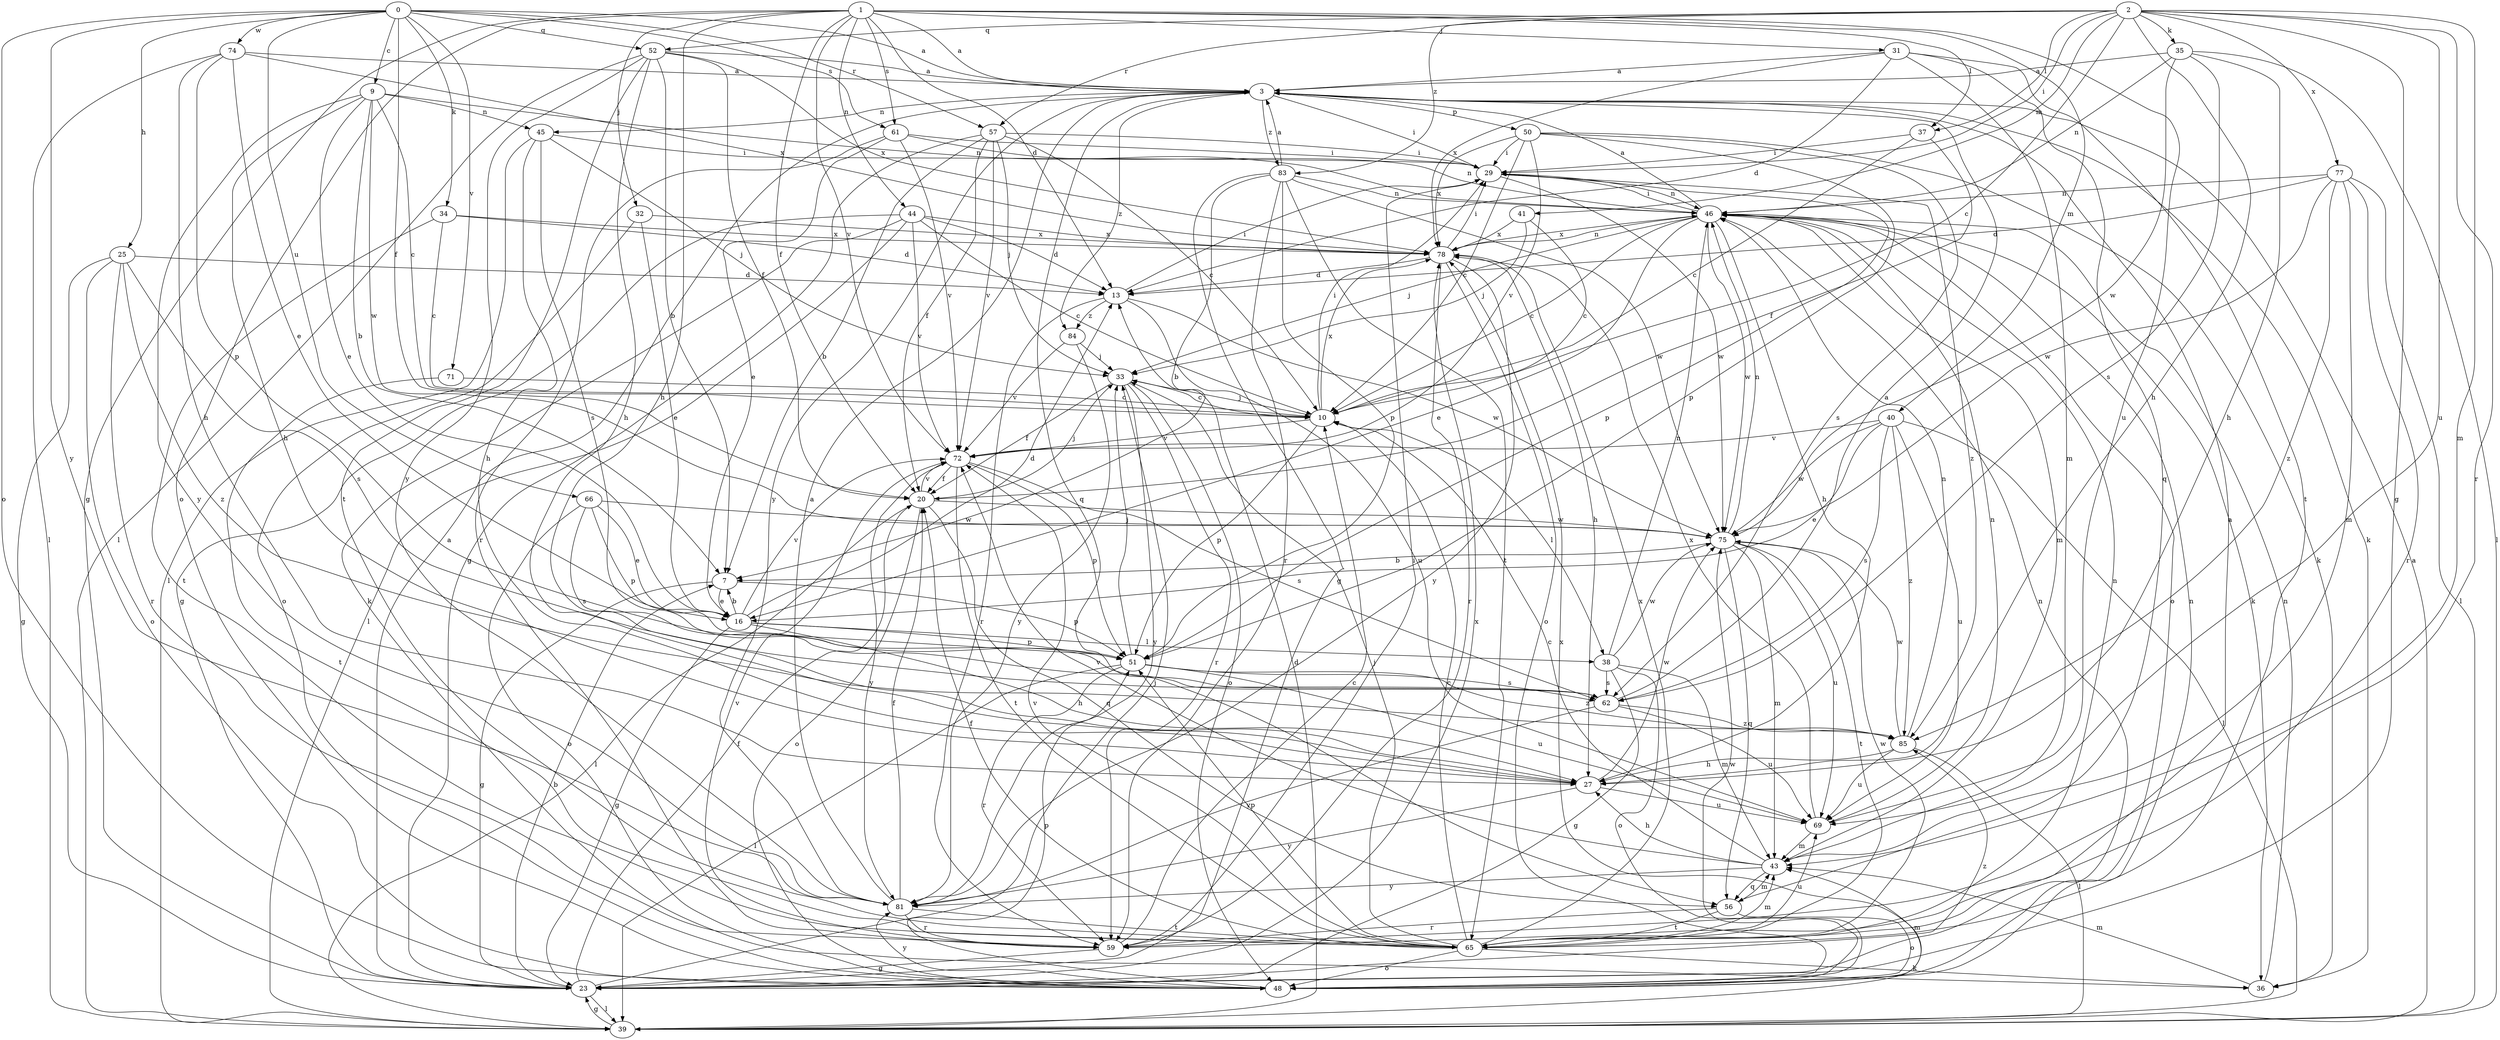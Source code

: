 strict digraph  {
0;
1;
2;
3;
7;
9;
10;
13;
16;
20;
23;
25;
27;
29;
31;
32;
33;
34;
35;
36;
37;
38;
39;
40;
41;
43;
44;
45;
46;
48;
50;
51;
52;
56;
57;
59;
61;
62;
65;
66;
69;
71;
72;
74;
75;
77;
78;
81;
83;
84;
85;
0 -> 3  [label=a];
0 -> 9  [label=c];
0 -> 20  [label=f];
0 -> 25  [label=h];
0 -> 34  [label=k];
0 -> 48  [label=o];
0 -> 52  [label=q];
0 -> 57  [label=r];
0 -> 61  [label=s];
0 -> 66  [label=u];
0 -> 71  [label=v];
0 -> 74  [label=w];
0 -> 81  [label=y];
1 -> 3  [label=a];
1 -> 13  [label=d];
1 -> 20  [label=f];
1 -> 23  [label=g];
1 -> 27  [label=h];
1 -> 31  [label=j];
1 -> 32  [label=j];
1 -> 37  [label=l];
1 -> 40  [label=m];
1 -> 44  [label=n];
1 -> 48  [label=o];
1 -> 61  [label=s];
1 -> 69  [label=u];
1 -> 72  [label=v];
2 -> 10  [label=c];
2 -> 23  [label=g];
2 -> 27  [label=h];
2 -> 29  [label=i];
2 -> 35  [label=k];
2 -> 37  [label=l];
2 -> 41  [label=m];
2 -> 43  [label=m];
2 -> 52  [label=q];
2 -> 57  [label=r];
2 -> 59  [label=r];
2 -> 69  [label=u];
2 -> 77  [label=x];
2 -> 83  [label=z];
3 -> 29  [label=i];
3 -> 36  [label=k];
3 -> 45  [label=n];
3 -> 50  [label=p];
3 -> 56  [label=q];
3 -> 81  [label=y];
3 -> 83  [label=z];
3 -> 84  [label=z];
7 -> 16  [label=e];
7 -> 23  [label=g];
7 -> 51  [label=p];
9 -> 7  [label=b];
9 -> 10  [label=c];
9 -> 16  [label=e];
9 -> 27  [label=h];
9 -> 45  [label=n];
9 -> 46  [label=n];
9 -> 75  [label=w];
9 -> 81  [label=y];
10 -> 29  [label=i];
10 -> 33  [label=j];
10 -> 38  [label=l];
10 -> 51  [label=p];
10 -> 72  [label=v];
10 -> 78  [label=x];
13 -> 29  [label=i];
13 -> 59  [label=r];
13 -> 69  [label=u];
13 -> 75  [label=w];
13 -> 84  [label=z];
16 -> 7  [label=b];
16 -> 13  [label=d];
16 -> 23  [label=g];
16 -> 27  [label=h];
16 -> 38  [label=l];
16 -> 51  [label=p];
16 -> 72  [label=v];
20 -> 33  [label=j];
20 -> 39  [label=l];
20 -> 48  [label=o];
20 -> 56  [label=q];
20 -> 72  [label=v];
20 -> 75  [label=w];
23 -> 3  [label=a];
23 -> 7  [label=b];
23 -> 20  [label=f];
23 -> 33  [label=j];
23 -> 39  [label=l];
23 -> 46  [label=n];
23 -> 78  [label=x];
23 -> 85  [label=z];
25 -> 13  [label=d];
25 -> 23  [label=g];
25 -> 48  [label=o];
25 -> 59  [label=r];
25 -> 62  [label=s];
25 -> 85  [label=z];
27 -> 69  [label=u];
27 -> 75  [label=w];
27 -> 81  [label=y];
29 -> 46  [label=n];
29 -> 51  [label=p];
29 -> 75  [label=w];
29 -> 85  [label=z];
31 -> 3  [label=a];
31 -> 13  [label=d];
31 -> 43  [label=m];
31 -> 56  [label=q];
31 -> 65  [label=t];
31 -> 78  [label=x];
32 -> 16  [label=e];
32 -> 48  [label=o];
32 -> 78  [label=x];
33 -> 10  [label=c];
33 -> 20  [label=f];
33 -> 48  [label=o];
33 -> 59  [label=r];
33 -> 81  [label=y];
34 -> 10  [label=c];
34 -> 13  [label=d];
34 -> 65  [label=t];
34 -> 78  [label=x];
35 -> 3  [label=a];
35 -> 27  [label=h];
35 -> 39  [label=l];
35 -> 46  [label=n];
35 -> 62  [label=s];
35 -> 75  [label=w];
36 -> 43  [label=m];
36 -> 46  [label=n];
37 -> 10  [label=c];
37 -> 20  [label=f];
37 -> 29  [label=i];
38 -> 23  [label=g];
38 -> 43  [label=m];
38 -> 46  [label=n];
38 -> 48  [label=o];
38 -> 62  [label=s];
38 -> 75  [label=w];
39 -> 3  [label=a];
39 -> 13  [label=d];
39 -> 23  [label=g];
39 -> 78  [label=x];
40 -> 16  [label=e];
40 -> 39  [label=l];
40 -> 62  [label=s];
40 -> 69  [label=u];
40 -> 72  [label=v];
40 -> 75  [label=w];
40 -> 85  [label=z];
41 -> 10  [label=c];
41 -> 33  [label=j];
41 -> 78  [label=x];
43 -> 10  [label=c];
43 -> 27  [label=h];
43 -> 56  [label=q];
43 -> 72  [label=v];
43 -> 81  [label=y];
44 -> 10  [label=c];
44 -> 13  [label=d];
44 -> 23  [label=g];
44 -> 36  [label=k];
44 -> 39  [label=l];
44 -> 72  [label=v];
44 -> 78  [label=x];
45 -> 27  [label=h];
45 -> 29  [label=i];
45 -> 33  [label=j];
45 -> 39  [label=l];
45 -> 62  [label=s];
46 -> 3  [label=a];
46 -> 10  [label=c];
46 -> 16  [label=e];
46 -> 27  [label=h];
46 -> 29  [label=i];
46 -> 33  [label=j];
46 -> 36  [label=k];
46 -> 43  [label=m];
46 -> 48  [label=o];
46 -> 75  [label=w];
46 -> 78  [label=x];
48 -> 43  [label=m];
48 -> 46  [label=n];
48 -> 51  [label=p];
48 -> 75  [label=w];
48 -> 81  [label=y];
50 -> 10  [label=c];
50 -> 29  [label=i];
50 -> 36  [label=k];
50 -> 51  [label=p];
50 -> 62  [label=s];
50 -> 72  [label=v];
50 -> 78  [label=x];
51 -> 33  [label=j];
51 -> 39  [label=l];
51 -> 59  [label=r];
51 -> 62  [label=s];
51 -> 69  [label=u];
51 -> 85  [label=z];
52 -> 3  [label=a];
52 -> 7  [label=b];
52 -> 20  [label=f];
52 -> 27  [label=h];
52 -> 39  [label=l];
52 -> 65  [label=t];
52 -> 78  [label=x];
52 -> 81  [label=y];
56 -> 43  [label=m];
56 -> 48  [label=o];
56 -> 59  [label=r];
56 -> 65  [label=t];
57 -> 7  [label=b];
57 -> 10  [label=c];
57 -> 20  [label=f];
57 -> 23  [label=g];
57 -> 29  [label=i];
57 -> 33  [label=j];
57 -> 72  [label=v];
59 -> 10  [label=c];
59 -> 23  [label=g];
59 -> 29  [label=i];
59 -> 72  [label=v];
61 -> 16  [label=e];
61 -> 29  [label=i];
61 -> 46  [label=n];
61 -> 59  [label=r];
61 -> 72  [label=v];
62 -> 3  [label=a];
62 -> 69  [label=u];
62 -> 81  [label=y];
62 -> 85  [label=z];
65 -> 3  [label=a];
65 -> 10  [label=c];
65 -> 20  [label=f];
65 -> 33  [label=j];
65 -> 36  [label=k];
65 -> 43  [label=m];
65 -> 46  [label=n];
65 -> 48  [label=o];
65 -> 51  [label=p];
65 -> 69  [label=u];
65 -> 72  [label=v];
65 -> 75  [label=w];
65 -> 78  [label=x];
66 -> 16  [label=e];
66 -> 48  [label=o];
66 -> 51  [label=p];
66 -> 62  [label=s];
66 -> 75  [label=w];
69 -> 43  [label=m];
69 -> 46  [label=n];
69 -> 78  [label=x];
71 -> 10  [label=c];
71 -> 65  [label=t];
72 -> 20  [label=f];
72 -> 51  [label=p];
72 -> 62  [label=s];
72 -> 65  [label=t];
72 -> 81  [label=y];
74 -> 3  [label=a];
74 -> 16  [label=e];
74 -> 27  [label=h];
74 -> 39  [label=l];
74 -> 51  [label=p];
74 -> 78  [label=x];
75 -> 7  [label=b];
75 -> 43  [label=m];
75 -> 46  [label=n];
75 -> 56  [label=q];
75 -> 65  [label=t];
75 -> 69  [label=u];
77 -> 13  [label=d];
77 -> 39  [label=l];
77 -> 43  [label=m];
77 -> 46  [label=n];
77 -> 59  [label=r];
77 -> 75  [label=w];
77 -> 85  [label=z];
78 -> 13  [label=d];
78 -> 27  [label=h];
78 -> 29  [label=i];
78 -> 46  [label=n];
78 -> 48  [label=o];
78 -> 59  [label=r];
78 -> 81  [label=y];
81 -> 3  [label=a];
81 -> 20  [label=f];
81 -> 59  [label=r];
81 -> 65  [label=t];
83 -> 3  [label=a];
83 -> 7  [label=b];
83 -> 23  [label=g];
83 -> 46  [label=n];
83 -> 51  [label=p];
83 -> 59  [label=r];
83 -> 65  [label=t];
83 -> 75  [label=w];
84 -> 33  [label=j];
84 -> 72  [label=v];
84 -> 81  [label=y];
85 -> 27  [label=h];
85 -> 39  [label=l];
85 -> 46  [label=n];
85 -> 69  [label=u];
85 -> 75  [label=w];
}
